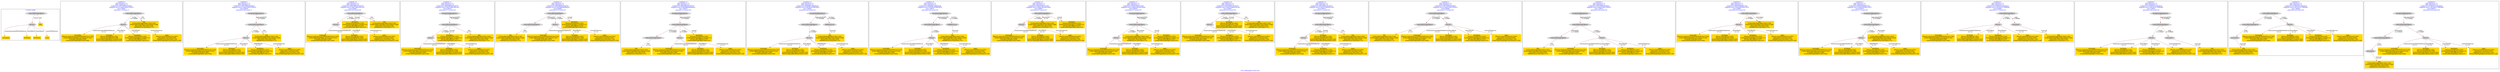 digraph n0 {
fontcolor="blue"
remincross="true"
label="s18-s-indianapolis-artists.xml"
subgraph cluster_0 {
label="1-correct model"
n2[style="filled",color="white",fillcolor="lightgray",label="CulturalHeritageObject1"];
n3[style="filled",color="white",fillcolor="lightgray",label="Person1"];
n4[shape="plaintext",style="filled",fillcolor="gold",label="title"];
n5[shape="plaintext",style="filled",fillcolor="gold",label="nationality"];
n6[shape="plaintext",style="filled",fillcolor="gold",label="birthDate"];
n7[shape="plaintext",style="filled",fillcolor="gold",label="deathDate"];
n8[shape="plaintext",style="filled",fillcolor="gold",label="name"];
}
subgraph cluster_1 {
label="candidate 0\nlink coherence:1.0\nnode coherence:1.0\nconfidence:0.4977555655348921\nmapping score:0.5992518551782974\ncost:5.99987\n-precision:1.0-recall:1.0"
n10[style="filled",color="white",fillcolor="lightgray",label="CulturalHeritageObject1"];
n11[style="filled",color="white",fillcolor="lightgray",label="Person1"];
n12[shape="plaintext",style="filled",fillcolor="gold",label="title\n[CulturalHeritageObject,title,0.342]\n[CulturalHeritageObject,description,0.268]\n[Document,classLink,0.218]\n[WebResource,classLink,0.171]"];
n13[shape="plaintext",style="filled",fillcolor="gold",label="nationality\n[Person,countryAssociatedWithThePerson,0.742]\n[CulturalHeritageObject,provenance,0.102]\n[Concept,prefLabel,0.094]\n[CulturalHeritageObject,title,0.062]"];
n14[shape="plaintext",style="filled",fillcolor="gold",label="birthDate\n[Person,dateOfBirth,0.461]\n[Person,dateOfDeath,0.256]\n[CulturalHeritageObject,created,0.243]\n[Person,biographicalInformation,0.041]"];
n15[shape="plaintext",style="filled",fillcolor="gold",label="deathDate\n[Person,dateOfDeath,0.453]\n[CulturalHeritageObject,created,0.31]\n[Person,dateOfBirth,0.167]\n[CulturalHeritageObject,title,0.07]"];
n16[shape="plaintext",style="filled",fillcolor="gold",label="name\n[Person,nameOfThePerson,0.491]\n[Document,classLink,0.255]\n[WebResource,classLink,0.128]\n[CulturalHeritageObject,provenance,0.126]"];
}
subgraph cluster_2 {
label="candidate 1\nlink coherence:1.0\nnode coherence:1.0\nconfidence:0.4977555655348921\nmapping score:0.5992518551782974\ncost:6.99976\n-precision:0.86-recall:1.0"
n18[style="filled",color="white",fillcolor="lightgray",label="CulturalHeritageObject1"];
n19[style="filled",color="white",fillcolor="lightgray",label="Person1"];
n20[style="filled",color="white",fillcolor="lightgray",label="EuropeanaAggregation1"];
n21[shape="plaintext",style="filled",fillcolor="gold",label="title\n[CulturalHeritageObject,title,0.342]\n[CulturalHeritageObject,description,0.268]\n[Document,classLink,0.218]\n[WebResource,classLink,0.171]"];
n22[shape="plaintext",style="filled",fillcolor="gold",label="nationality\n[Person,countryAssociatedWithThePerson,0.742]\n[CulturalHeritageObject,provenance,0.102]\n[Concept,prefLabel,0.094]\n[CulturalHeritageObject,title,0.062]"];
n23[shape="plaintext",style="filled",fillcolor="gold",label="birthDate\n[Person,dateOfBirth,0.461]\n[Person,dateOfDeath,0.256]\n[CulturalHeritageObject,created,0.243]\n[Person,biographicalInformation,0.041]"];
n24[shape="plaintext",style="filled",fillcolor="gold",label="deathDate\n[Person,dateOfDeath,0.453]\n[CulturalHeritageObject,created,0.31]\n[Person,dateOfBirth,0.167]\n[CulturalHeritageObject,title,0.07]"];
n25[shape="plaintext",style="filled",fillcolor="gold",label="name\n[Person,nameOfThePerson,0.491]\n[Document,classLink,0.255]\n[WebResource,classLink,0.128]\n[CulturalHeritageObject,provenance,0.126]"];
}
subgraph cluster_3 {
label="candidate 10\nlink coherence:1.0\nnode coherence:1.0\nconfidence:0.46915982597648787\nmapping score:0.5897199419921627\ncost:5.99987\n-precision:0.83-recall:0.83"
n27[style="filled",color="white",fillcolor="lightgray",label="CulturalHeritageObject1"];
n28[style="filled",color="white",fillcolor="lightgray",label="Person1"];
n29[shape="plaintext",style="filled",fillcolor="gold",label="deathDate\n[Person,dateOfDeath,0.453]\n[CulturalHeritageObject,created,0.31]\n[Person,dateOfBirth,0.167]\n[CulturalHeritageObject,title,0.07]"];
n30[shape="plaintext",style="filled",fillcolor="gold",label="title\n[CulturalHeritageObject,title,0.342]\n[CulturalHeritageObject,description,0.268]\n[Document,classLink,0.218]\n[WebResource,classLink,0.171]"];
n31[shape="plaintext",style="filled",fillcolor="gold",label="nationality\n[Person,countryAssociatedWithThePerson,0.742]\n[CulturalHeritageObject,provenance,0.102]\n[Concept,prefLabel,0.094]\n[CulturalHeritageObject,title,0.062]"];
n32[shape="plaintext",style="filled",fillcolor="gold",label="birthDate\n[Person,dateOfBirth,0.461]\n[Person,dateOfDeath,0.256]\n[CulturalHeritageObject,created,0.243]\n[Person,biographicalInformation,0.041]"];
n33[shape="plaintext",style="filled",fillcolor="gold",label="name\n[Person,nameOfThePerson,0.491]\n[Document,classLink,0.255]\n[WebResource,classLink,0.128]\n[CulturalHeritageObject,provenance,0.126]"];
}
subgraph cluster_4 {
label="candidate 11\nlink coherence:1.0\nnode coherence:1.0\nconfidence:0.46915982597648787\nmapping score:0.5897199419921627\ncost:6.99976\n-precision:0.71-recall:0.83"
n35[style="filled",color="white",fillcolor="lightgray",label="CulturalHeritageObject1"];
n36[style="filled",color="white",fillcolor="lightgray",label="Person1"];
n37[style="filled",color="white",fillcolor="lightgray",label="EuropeanaAggregation1"];
n38[shape="plaintext",style="filled",fillcolor="gold",label="deathDate\n[Person,dateOfDeath,0.453]\n[CulturalHeritageObject,created,0.31]\n[Person,dateOfBirth,0.167]\n[CulturalHeritageObject,title,0.07]"];
n39[shape="plaintext",style="filled",fillcolor="gold",label="title\n[CulturalHeritageObject,title,0.342]\n[CulturalHeritageObject,description,0.268]\n[Document,classLink,0.218]\n[WebResource,classLink,0.171]"];
n40[shape="plaintext",style="filled",fillcolor="gold",label="nationality\n[Person,countryAssociatedWithThePerson,0.742]\n[CulturalHeritageObject,provenance,0.102]\n[Concept,prefLabel,0.094]\n[CulturalHeritageObject,title,0.062]"];
n41[shape="plaintext",style="filled",fillcolor="gold",label="birthDate\n[Person,dateOfBirth,0.461]\n[Person,dateOfDeath,0.256]\n[CulturalHeritageObject,created,0.243]\n[Person,biographicalInformation,0.041]"];
n42[shape="plaintext",style="filled",fillcolor="gold",label="name\n[Person,nameOfThePerson,0.491]\n[Document,classLink,0.255]\n[WebResource,classLink,0.128]\n[CulturalHeritageObject,provenance,0.126]"];
}
subgraph cluster_5 {
label="candidate 12\nlink coherence:1.0\nnode coherence:1.0\nconfidence:0.46915982597648787\nmapping score:0.5563866086588293\ncost:6.99986\n-precision:0.57-recall:0.67"
n44[style="filled",color="white",fillcolor="lightgray",label="CulturalHeritageObject1"];
n45[style="filled",color="white",fillcolor="lightgray",label="CulturalHeritageObject2"];
n46[style="filled",color="white",fillcolor="lightgray",label="Person1"];
n47[shape="plaintext",style="filled",fillcolor="gold",label="deathDate\n[Person,dateOfDeath,0.453]\n[CulturalHeritageObject,created,0.31]\n[Person,dateOfBirth,0.167]\n[CulturalHeritageObject,title,0.07]"];
n48[shape="plaintext",style="filled",fillcolor="gold",label="title\n[CulturalHeritageObject,title,0.342]\n[CulturalHeritageObject,description,0.268]\n[Document,classLink,0.218]\n[WebResource,classLink,0.171]"];
n49[shape="plaintext",style="filled",fillcolor="gold",label="nationality\n[Person,countryAssociatedWithThePerson,0.742]\n[CulturalHeritageObject,provenance,0.102]\n[Concept,prefLabel,0.094]\n[CulturalHeritageObject,title,0.062]"];
n50[shape="plaintext",style="filled",fillcolor="gold",label="birthDate\n[Person,dateOfBirth,0.461]\n[Person,dateOfDeath,0.256]\n[CulturalHeritageObject,created,0.243]\n[Person,biographicalInformation,0.041]"];
n51[shape="plaintext",style="filled",fillcolor="gold",label="name\n[Person,nameOfThePerson,0.491]\n[Document,classLink,0.255]\n[WebResource,classLink,0.128]\n[CulturalHeritageObject,provenance,0.126]"];
}
subgraph cluster_6 {
label="candidate 13\nlink coherence:1.0\nnode coherence:1.0\nconfidence:0.46915982597648787\nmapping score:0.5563866086588293\ncost:7.99975\n-precision:0.5-recall:0.67"
n53[style="filled",color="white",fillcolor="lightgray",label="CulturalHeritageObject1"];
n54[style="filled",color="white",fillcolor="lightgray",label="CulturalHeritageObject2"];
n55[style="filled",color="white",fillcolor="lightgray",label="Person1"];
n56[style="filled",color="white",fillcolor="lightgray",label="EuropeanaAggregation1"];
n57[shape="plaintext",style="filled",fillcolor="gold",label="deathDate\n[Person,dateOfDeath,0.453]\n[CulturalHeritageObject,created,0.31]\n[Person,dateOfBirth,0.167]\n[CulturalHeritageObject,title,0.07]"];
n58[shape="plaintext",style="filled",fillcolor="gold",label="title\n[CulturalHeritageObject,title,0.342]\n[CulturalHeritageObject,description,0.268]\n[Document,classLink,0.218]\n[WebResource,classLink,0.171]"];
n59[shape="plaintext",style="filled",fillcolor="gold",label="nationality\n[Person,countryAssociatedWithThePerson,0.742]\n[CulturalHeritageObject,provenance,0.102]\n[Concept,prefLabel,0.094]\n[CulturalHeritageObject,title,0.062]"];
n60[shape="plaintext",style="filled",fillcolor="gold",label="birthDate\n[Person,dateOfBirth,0.461]\n[Person,dateOfDeath,0.256]\n[CulturalHeritageObject,created,0.243]\n[Person,biographicalInformation,0.041]"];
n61[shape="plaintext",style="filled",fillcolor="gold",label="name\n[Person,nameOfThePerson,0.491]\n[Document,classLink,0.255]\n[WebResource,classLink,0.128]\n[CulturalHeritageObject,provenance,0.126]"];
}
subgraph cluster_7 {
label="candidate 14\nlink coherence:1.0\nnode coherence:1.0\nconfidence:0.46358561180896246\nmapping score:0.5878618706029876\ncost:7.99965\n-precision:0.62-recall:0.83"
n63[style="filled",color="white",fillcolor="lightgray",label="CulturalHeritageObject1"];
n64[style="filled",color="white",fillcolor="lightgray",label="Person1"];
n65[style="filled",color="white",fillcolor="lightgray",label="EuropeanaAggregation1"];
n66[style="filled",color="white",fillcolor="lightgray",label="WebResource1"];
n67[shape="plaintext",style="filled",fillcolor="gold",label="title\n[CulturalHeritageObject,title,0.342]\n[CulturalHeritageObject,description,0.268]\n[Document,classLink,0.218]\n[WebResource,classLink,0.171]"];
n68[shape="plaintext",style="filled",fillcolor="gold",label="nationality\n[Person,countryAssociatedWithThePerson,0.742]\n[CulturalHeritageObject,provenance,0.102]\n[Concept,prefLabel,0.094]\n[CulturalHeritageObject,title,0.062]"];
n69[shape="plaintext",style="filled",fillcolor="gold",label="birthDate\n[Person,dateOfBirth,0.461]\n[Person,dateOfDeath,0.256]\n[CulturalHeritageObject,created,0.243]\n[Person,biographicalInformation,0.041]"];
n70[shape="plaintext",style="filled",fillcolor="gold",label="deathDate\n[Person,dateOfDeath,0.453]\n[CulturalHeritageObject,created,0.31]\n[Person,dateOfBirth,0.167]\n[CulturalHeritageObject,title,0.07]"];
n71[shape="plaintext",style="filled",fillcolor="gold",label="name\n[Person,nameOfThePerson,0.491]\n[Document,classLink,0.255]\n[WebResource,classLink,0.128]\n[CulturalHeritageObject,provenance,0.126]"];
}
subgraph cluster_8 {
label="candidate 15\nlink coherence:1.0\nnode coherence:1.0\nconfidence:0.46358561180896246\nmapping score:0.5878618706029876\ncost:7.99975\n-precision:0.62-recall:0.83"
n73[style="filled",color="white",fillcolor="lightgray",label="CulturalHeritageObject1"];
n74[style="filled",color="white",fillcolor="lightgray",label="Person1"];
n75[style="filled",color="white",fillcolor="lightgray",label="EuropeanaAggregation1"];
n76[style="filled",color="white",fillcolor="lightgray",label="WebResource2"];
n77[shape="plaintext",style="filled",fillcolor="gold",label="nationality\n[Person,countryAssociatedWithThePerson,0.742]\n[CulturalHeritageObject,provenance,0.102]\n[Concept,prefLabel,0.094]\n[CulturalHeritageObject,title,0.062]"];
n78[shape="plaintext",style="filled",fillcolor="gold",label="title\n[CulturalHeritageObject,title,0.342]\n[CulturalHeritageObject,description,0.268]\n[Document,classLink,0.218]\n[WebResource,classLink,0.171]"];
n79[shape="plaintext",style="filled",fillcolor="gold",label="birthDate\n[Person,dateOfBirth,0.461]\n[Person,dateOfDeath,0.256]\n[CulturalHeritageObject,created,0.243]\n[Person,biographicalInformation,0.041]"];
n80[shape="plaintext",style="filled",fillcolor="gold",label="deathDate\n[Person,dateOfDeath,0.453]\n[CulturalHeritageObject,created,0.31]\n[Person,dateOfBirth,0.167]\n[CulturalHeritageObject,title,0.07]"];
n81[shape="plaintext",style="filled",fillcolor="gold",label="name\n[Person,nameOfThePerson,0.491]\n[Document,classLink,0.255]\n[WebResource,classLink,0.128]\n[CulturalHeritageObject,provenance,0.126]"];
}
subgraph cluster_9 {
label="candidate 16\nlink coherence:1.0\nnode coherence:1.0\nconfidence:0.454437869124388\nmapping score:0.5848126230414626\ncost:5.99987\n-precision:0.67-recall:0.67"
n83[style="filled",color="white",fillcolor="lightgray",label="CulturalHeritageObject1"];
n84[style="filled",color="white",fillcolor="lightgray",label="Person1"];
n85[shape="plaintext",style="filled",fillcolor="gold",label="title\n[CulturalHeritageObject,title,0.342]\n[CulturalHeritageObject,description,0.268]\n[Document,classLink,0.218]\n[WebResource,classLink,0.171]"];
n86[shape="plaintext",style="filled",fillcolor="gold",label="deathDate\n[Person,dateOfDeath,0.453]\n[CulturalHeritageObject,created,0.31]\n[Person,dateOfBirth,0.167]\n[CulturalHeritageObject,title,0.07]"];
n87[shape="plaintext",style="filled",fillcolor="gold",label="nationality\n[Person,countryAssociatedWithThePerson,0.742]\n[CulturalHeritageObject,provenance,0.102]\n[Concept,prefLabel,0.094]\n[CulturalHeritageObject,title,0.062]"];
n88[shape="plaintext",style="filled",fillcolor="gold",label="birthDate\n[Person,dateOfBirth,0.461]\n[Person,dateOfDeath,0.256]\n[CulturalHeritageObject,created,0.243]\n[Person,biographicalInformation,0.041]"];
n89[shape="plaintext",style="filled",fillcolor="gold",label="name\n[Person,nameOfThePerson,0.491]\n[Document,classLink,0.255]\n[WebResource,classLink,0.128]\n[CulturalHeritageObject,provenance,0.126]"];
}
subgraph cluster_10 {
label="candidate 17\nlink coherence:1.0\nnode coherence:1.0\nconfidence:0.454437869124388\nmapping score:0.5848126230414626\ncost:6.99976\n-precision:0.57-recall:0.67"
n91[style="filled",color="white",fillcolor="lightgray",label="CulturalHeritageObject1"];
n92[style="filled",color="white",fillcolor="lightgray",label="Person1"];
n93[style="filled",color="white",fillcolor="lightgray",label="EuropeanaAggregation1"];
n94[shape="plaintext",style="filled",fillcolor="gold",label="title\n[CulturalHeritageObject,title,0.342]\n[CulturalHeritageObject,description,0.268]\n[Document,classLink,0.218]\n[WebResource,classLink,0.171]"];
n95[shape="plaintext",style="filled",fillcolor="gold",label="deathDate\n[Person,dateOfDeath,0.453]\n[CulturalHeritageObject,created,0.31]\n[Person,dateOfBirth,0.167]\n[CulturalHeritageObject,title,0.07]"];
n96[shape="plaintext",style="filled",fillcolor="gold",label="nationality\n[Person,countryAssociatedWithThePerson,0.742]\n[CulturalHeritageObject,provenance,0.102]\n[Concept,prefLabel,0.094]\n[CulturalHeritageObject,title,0.062]"];
n97[shape="plaintext",style="filled",fillcolor="gold",label="birthDate\n[Person,dateOfBirth,0.461]\n[Person,dateOfDeath,0.256]\n[CulturalHeritageObject,created,0.243]\n[Person,biographicalInformation,0.041]"];
n98[shape="plaintext",style="filled",fillcolor="gold",label="name\n[Person,nameOfThePerson,0.491]\n[Document,classLink,0.255]\n[WebResource,classLink,0.128]\n[CulturalHeritageObject,provenance,0.126]"];
}
subgraph cluster_11 {
label="candidate 18\nlink coherence:1.0\nnode coherence:1.0\nconfidence:0.45410558136025037\nmapping score:0.5847018604534168\ncost:5.99987\n-precision:0.83-recall:0.83"
n100[style="filled",color="white",fillcolor="lightgray",label="CulturalHeritageObject1"];
n101[style="filled",color="white",fillcolor="lightgray",label="Person1"];
n102[shape="plaintext",style="filled",fillcolor="gold",label="birthDate\n[Person,dateOfBirth,0.461]\n[Person,dateOfDeath,0.256]\n[CulturalHeritageObject,created,0.243]\n[Person,biographicalInformation,0.041]"];
n103[shape="plaintext",style="filled",fillcolor="gold",label="title\n[CulturalHeritageObject,title,0.342]\n[CulturalHeritageObject,description,0.268]\n[Document,classLink,0.218]\n[WebResource,classLink,0.171]"];
n104[shape="plaintext",style="filled",fillcolor="gold",label="nationality\n[Person,countryAssociatedWithThePerson,0.742]\n[CulturalHeritageObject,provenance,0.102]\n[Concept,prefLabel,0.094]\n[CulturalHeritageObject,title,0.062]"];
n105[shape="plaintext",style="filled",fillcolor="gold",label="deathDate\n[Person,dateOfDeath,0.453]\n[CulturalHeritageObject,created,0.31]\n[Person,dateOfBirth,0.167]\n[CulturalHeritageObject,title,0.07]"];
n106[shape="plaintext",style="filled",fillcolor="gold",label="name\n[Person,nameOfThePerson,0.491]\n[Document,classLink,0.255]\n[WebResource,classLink,0.128]\n[CulturalHeritageObject,provenance,0.126]"];
}
subgraph cluster_12 {
label="candidate 19\nlink coherence:1.0\nnode coherence:1.0\nconfidence:0.45410558136025037\nmapping score:0.5847018604534168\ncost:6.99976\n-precision:0.71-recall:0.83"
n108[style="filled",color="white",fillcolor="lightgray",label="CulturalHeritageObject1"];
n109[style="filled",color="white",fillcolor="lightgray",label="Person1"];
n110[style="filled",color="white",fillcolor="lightgray",label="EuropeanaAggregation1"];
n111[shape="plaintext",style="filled",fillcolor="gold",label="birthDate\n[Person,dateOfBirth,0.461]\n[Person,dateOfDeath,0.256]\n[CulturalHeritageObject,created,0.243]\n[Person,biographicalInformation,0.041]"];
n112[shape="plaintext",style="filled",fillcolor="gold",label="title\n[CulturalHeritageObject,title,0.342]\n[CulturalHeritageObject,description,0.268]\n[Document,classLink,0.218]\n[WebResource,classLink,0.171]"];
n113[shape="plaintext",style="filled",fillcolor="gold",label="nationality\n[Person,countryAssociatedWithThePerson,0.742]\n[CulturalHeritageObject,provenance,0.102]\n[Concept,prefLabel,0.094]\n[CulturalHeritageObject,title,0.062]"];
n114[shape="plaintext",style="filled",fillcolor="gold",label="deathDate\n[Person,dateOfDeath,0.453]\n[CulturalHeritageObject,created,0.31]\n[Person,dateOfBirth,0.167]\n[CulturalHeritageObject,title,0.07]"];
n115[shape="plaintext",style="filled",fillcolor="gold",label="name\n[Person,nameOfThePerson,0.491]\n[Document,classLink,0.255]\n[WebResource,classLink,0.128]\n[CulturalHeritageObject,provenance,0.126]"];
}
subgraph cluster_13 {
label="candidate 2\nlink coherence:1.0\nnode coherence:1.0\nconfidence:0.4977555655348921\nmapping score:0.5992518551782974\ncost:6.99986\n-precision:0.71-recall:0.83"
n117[style="filled",color="white",fillcolor="lightgray",label="CulturalHeritageObject1"];
n118[style="filled",color="white",fillcolor="lightgray",label="CulturalHeritageObject2"];
n119[style="filled",color="white",fillcolor="lightgray",label="Person1"];
n120[shape="plaintext",style="filled",fillcolor="gold",label="title\n[CulturalHeritageObject,title,0.342]\n[CulturalHeritageObject,description,0.268]\n[Document,classLink,0.218]\n[WebResource,classLink,0.171]"];
n121[shape="plaintext",style="filled",fillcolor="gold",label="nationality\n[Person,countryAssociatedWithThePerson,0.742]\n[CulturalHeritageObject,provenance,0.102]\n[Concept,prefLabel,0.094]\n[CulturalHeritageObject,title,0.062]"];
n122[shape="plaintext",style="filled",fillcolor="gold",label="birthDate\n[Person,dateOfBirth,0.461]\n[Person,dateOfDeath,0.256]\n[CulturalHeritageObject,created,0.243]\n[Person,biographicalInformation,0.041]"];
n123[shape="plaintext",style="filled",fillcolor="gold",label="deathDate\n[Person,dateOfDeath,0.453]\n[CulturalHeritageObject,created,0.31]\n[Person,dateOfBirth,0.167]\n[CulturalHeritageObject,title,0.07]"];
n124[shape="plaintext",style="filled",fillcolor="gold",label="name\n[Person,nameOfThePerson,0.491]\n[Document,classLink,0.255]\n[WebResource,classLink,0.128]\n[CulturalHeritageObject,provenance,0.126]"];
}
subgraph cluster_14 {
label="candidate 3\nlink coherence:1.0\nnode coherence:1.0\nconfidence:0.4977555655348921\nmapping score:0.5992518551782974\ncost:7.99975\n-precision:0.62-recall:0.83"
n126[style="filled",color="white",fillcolor="lightgray",label="CulturalHeritageObject1"];
n127[style="filled",color="white",fillcolor="lightgray",label="CulturalHeritageObject2"];
n128[style="filled",color="white",fillcolor="lightgray",label="Person1"];
n129[style="filled",color="white",fillcolor="lightgray",label="EuropeanaAggregation1"];
n130[shape="plaintext",style="filled",fillcolor="gold",label="title\n[CulturalHeritageObject,title,0.342]\n[CulturalHeritageObject,description,0.268]\n[Document,classLink,0.218]\n[WebResource,classLink,0.171]"];
n131[shape="plaintext",style="filled",fillcolor="gold",label="nationality\n[Person,countryAssociatedWithThePerson,0.742]\n[CulturalHeritageObject,provenance,0.102]\n[Concept,prefLabel,0.094]\n[CulturalHeritageObject,title,0.062]"];
n132[shape="plaintext",style="filled",fillcolor="gold",label="birthDate\n[Person,dateOfBirth,0.461]\n[Person,dateOfDeath,0.256]\n[CulturalHeritageObject,created,0.243]\n[Person,biographicalInformation,0.041]"];
n133[shape="plaintext",style="filled",fillcolor="gold",label="deathDate\n[Person,dateOfDeath,0.453]\n[CulturalHeritageObject,created,0.31]\n[Person,dateOfBirth,0.167]\n[CulturalHeritageObject,title,0.07]"];
n134[shape="plaintext",style="filled",fillcolor="gold",label="name\n[Person,nameOfThePerson,0.491]\n[Document,classLink,0.255]\n[WebResource,classLink,0.128]\n[CulturalHeritageObject,provenance,0.126]"];
}
subgraph cluster_15 {
label="candidate 4\nlink coherence:1.0\nnode coherence:1.0\nconfidence:0.4830336086827921\nmapping score:0.5943445362275973\ncost:5.99987\n-precision:0.83-recall:0.83"
n136[style="filled",color="white",fillcolor="lightgray",label="CulturalHeritageObject1"];
n137[style="filled",color="white",fillcolor="lightgray",label="Person1"];
n138[shape="plaintext",style="filled",fillcolor="gold",label="title\n[CulturalHeritageObject,title,0.342]\n[CulturalHeritageObject,description,0.268]\n[Document,classLink,0.218]\n[WebResource,classLink,0.171]"];
n139[shape="plaintext",style="filled",fillcolor="gold",label="nationality\n[Person,countryAssociatedWithThePerson,0.742]\n[CulturalHeritageObject,provenance,0.102]\n[Concept,prefLabel,0.094]\n[CulturalHeritageObject,title,0.062]"];
n140[shape="plaintext",style="filled",fillcolor="gold",label="birthDate\n[Person,dateOfBirth,0.461]\n[Person,dateOfDeath,0.256]\n[CulturalHeritageObject,created,0.243]\n[Person,biographicalInformation,0.041]"];
n141[shape="plaintext",style="filled",fillcolor="gold",label="deathDate\n[Person,dateOfDeath,0.453]\n[CulturalHeritageObject,created,0.31]\n[Person,dateOfBirth,0.167]\n[CulturalHeritageObject,title,0.07]"];
n142[shape="plaintext",style="filled",fillcolor="gold",label="name\n[Person,nameOfThePerson,0.491]\n[Document,classLink,0.255]\n[WebResource,classLink,0.128]\n[CulturalHeritageObject,provenance,0.126]"];
}
subgraph cluster_16 {
label="candidate 5\nlink coherence:1.0\nnode coherence:1.0\nconfidence:0.4830336086827921\nmapping score:0.5943445362275973\ncost:6.99976\n-precision:0.71-recall:0.83"
n144[style="filled",color="white",fillcolor="lightgray",label="CulturalHeritageObject1"];
n145[style="filled",color="white",fillcolor="lightgray",label="Person1"];
n146[style="filled",color="white",fillcolor="lightgray",label="EuropeanaAggregation1"];
n147[shape="plaintext",style="filled",fillcolor="gold",label="title\n[CulturalHeritageObject,title,0.342]\n[CulturalHeritageObject,description,0.268]\n[Document,classLink,0.218]\n[WebResource,classLink,0.171]"];
n148[shape="plaintext",style="filled",fillcolor="gold",label="nationality\n[Person,countryAssociatedWithThePerson,0.742]\n[CulturalHeritageObject,provenance,0.102]\n[Concept,prefLabel,0.094]\n[CulturalHeritageObject,title,0.062]"];
n149[shape="plaintext",style="filled",fillcolor="gold",label="birthDate\n[Person,dateOfBirth,0.461]\n[Person,dateOfDeath,0.256]\n[CulturalHeritageObject,created,0.243]\n[Person,biographicalInformation,0.041]"];
n150[shape="plaintext",style="filled",fillcolor="gold",label="deathDate\n[Person,dateOfDeath,0.453]\n[CulturalHeritageObject,created,0.31]\n[Person,dateOfBirth,0.167]\n[CulturalHeritageObject,title,0.07]"];
n151[shape="plaintext",style="filled",fillcolor="gold",label="name\n[Person,nameOfThePerson,0.491]\n[Document,classLink,0.255]\n[WebResource,classLink,0.128]\n[CulturalHeritageObject,provenance,0.126]"];
}
subgraph cluster_17 {
label="candidate 6\nlink coherence:1.0\nnode coherence:1.0\nconfidence:0.47300323215828916\nmapping score:0.5910010773860964\ncost:6.99985\n-precision:0.71-recall:0.83"
n153[style="filled",color="white",fillcolor="lightgray",label="CulturalHeritageObject1"];
n154[style="filled",color="white",fillcolor="lightgray",label="Person1"];
n155[style="filled",color="white",fillcolor="lightgray",label="Document1"];
n156[shape="plaintext",style="filled",fillcolor="gold",label="title\n[CulturalHeritageObject,title,0.342]\n[CulturalHeritageObject,description,0.268]\n[Document,classLink,0.218]\n[WebResource,classLink,0.171]"];
n157[shape="plaintext",style="filled",fillcolor="gold",label="nationality\n[Person,countryAssociatedWithThePerson,0.742]\n[CulturalHeritageObject,provenance,0.102]\n[Concept,prefLabel,0.094]\n[CulturalHeritageObject,title,0.062]"];
n158[shape="plaintext",style="filled",fillcolor="gold",label="birthDate\n[Person,dateOfBirth,0.461]\n[Person,dateOfDeath,0.256]\n[CulturalHeritageObject,created,0.243]\n[Person,biographicalInformation,0.041]"];
n159[shape="plaintext",style="filled",fillcolor="gold",label="deathDate\n[Person,dateOfDeath,0.453]\n[CulturalHeritageObject,created,0.31]\n[Person,dateOfBirth,0.167]\n[CulturalHeritageObject,title,0.07]"];
n160[shape="plaintext",style="filled",fillcolor="gold",label="name\n[Person,nameOfThePerson,0.491]\n[Document,classLink,0.255]\n[WebResource,classLink,0.128]\n[CulturalHeritageObject,provenance,0.126]"];
}
subgraph cluster_18 {
label="candidate 7\nlink coherence:1.0\nnode coherence:1.0\nconfidence:0.47300323215828916\nmapping score:0.5910010773860964\ncost:7.99974\n-precision:0.62-recall:0.83"
n162[style="filled",color="white",fillcolor="lightgray",label="CulturalHeritageObject1"];
n163[style="filled",color="white",fillcolor="lightgray",label="Person1"];
n164[style="filled",color="white",fillcolor="lightgray",label="Document1"];
n165[style="filled",color="white",fillcolor="lightgray",label="EuropeanaAggregation1"];
n166[shape="plaintext",style="filled",fillcolor="gold",label="title\n[CulturalHeritageObject,title,0.342]\n[CulturalHeritageObject,description,0.268]\n[Document,classLink,0.218]\n[WebResource,classLink,0.171]"];
n167[shape="plaintext",style="filled",fillcolor="gold",label="nationality\n[Person,countryAssociatedWithThePerson,0.742]\n[CulturalHeritageObject,provenance,0.102]\n[Concept,prefLabel,0.094]\n[CulturalHeritageObject,title,0.062]"];
n168[shape="plaintext",style="filled",fillcolor="gold",label="birthDate\n[Person,dateOfBirth,0.461]\n[Person,dateOfDeath,0.256]\n[CulturalHeritageObject,created,0.243]\n[Person,biographicalInformation,0.041]"];
n169[shape="plaintext",style="filled",fillcolor="gold",label="deathDate\n[Person,dateOfDeath,0.453]\n[CulturalHeritageObject,created,0.31]\n[Person,dateOfBirth,0.167]\n[CulturalHeritageObject,title,0.07]"];
n170[shape="plaintext",style="filled",fillcolor="gold",label="name\n[Person,nameOfThePerson,0.491]\n[Document,classLink,0.255]\n[WebResource,classLink,0.128]\n[CulturalHeritageObject,provenance,0.126]"];
}
subgraph cluster_19 {
label="candidate 8\nlink coherence:1.0\nnode coherence:1.0\nconfidence:0.47300323215828916\nmapping score:0.5910010773860964\ncost:7.99986\n-precision:0.62-recall:0.83"
n172[style="filled",color="white",fillcolor="lightgray",label="CulturalHeritageObject1"];
n173[style="filled",color="white",fillcolor="lightgray",label="CulturalHeritageObject2"];
n174[style="filled",color="white",fillcolor="lightgray",label="Person1"];
n175[style="filled",color="white",fillcolor="lightgray",label="Document2"];
n176[shape="plaintext",style="filled",fillcolor="gold",label="nationality\n[Person,countryAssociatedWithThePerson,0.742]\n[CulturalHeritageObject,provenance,0.102]\n[Concept,prefLabel,0.094]\n[CulturalHeritageObject,title,0.062]"];
n177[shape="plaintext",style="filled",fillcolor="gold",label="birthDate\n[Person,dateOfBirth,0.461]\n[Person,dateOfDeath,0.256]\n[CulturalHeritageObject,created,0.243]\n[Person,biographicalInformation,0.041]"];
n178[shape="plaintext",style="filled",fillcolor="gold",label="deathDate\n[Person,dateOfDeath,0.453]\n[CulturalHeritageObject,created,0.31]\n[Person,dateOfBirth,0.167]\n[CulturalHeritageObject,title,0.07]"];
n179[shape="plaintext",style="filled",fillcolor="gold",label="name\n[Person,nameOfThePerson,0.491]\n[Document,classLink,0.255]\n[WebResource,classLink,0.128]\n[CulturalHeritageObject,provenance,0.126]"];
n180[shape="plaintext",style="filled",fillcolor="gold",label="title\n[CulturalHeritageObject,title,0.342]\n[CulturalHeritageObject,description,0.268]\n[Document,classLink,0.218]\n[WebResource,classLink,0.171]"];
}
subgraph cluster_20 {
label="candidate 9\nlink coherence:1.0\nnode coherence:1.0\nconfidence:0.47300323215828916\nmapping score:0.5910010773860964\ncost:8.99975\n-precision:0.56-recall:0.83"
n182[style="filled",color="white",fillcolor="lightgray",label="CulturalHeritageObject1"];
n183[style="filled",color="white",fillcolor="lightgray",label="CulturalHeritageObject2"];
n184[style="filled",color="white",fillcolor="lightgray",label="Person1"];
n185[style="filled",color="white",fillcolor="lightgray",label="Document2"];
n186[style="filled",color="white",fillcolor="lightgray",label="EuropeanaAggregation1"];
n187[shape="plaintext",style="filled",fillcolor="gold",label="nationality\n[Person,countryAssociatedWithThePerson,0.742]\n[CulturalHeritageObject,provenance,0.102]\n[Concept,prefLabel,0.094]\n[CulturalHeritageObject,title,0.062]"];
n188[shape="plaintext",style="filled",fillcolor="gold",label="birthDate\n[Person,dateOfBirth,0.461]\n[Person,dateOfDeath,0.256]\n[CulturalHeritageObject,created,0.243]\n[Person,biographicalInformation,0.041]"];
n189[shape="plaintext",style="filled",fillcolor="gold",label="deathDate\n[Person,dateOfDeath,0.453]\n[CulturalHeritageObject,created,0.31]\n[Person,dateOfBirth,0.167]\n[CulturalHeritageObject,title,0.07]"];
n190[shape="plaintext",style="filled",fillcolor="gold",label="name\n[Person,nameOfThePerson,0.491]\n[Document,classLink,0.255]\n[WebResource,classLink,0.128]\n[CulturalHeritageObject,provenance,0.126]"];
n191[shape="plaintext",style="filled",fillcolor="gold",label="title\n[CulturalHeritageObject,title,0.342]\n[CulturalHeritageObject,description,0.268]\n[Document,classLink,0.218]\n[WebResource,classLink,0.171]"];
}
n2 -> n3[color="brown",fontcolor="black",label="creator"]
n2 -> n4[color="brown",fontcolor="black",label="title"]
n3 -> n5[color="brown",fontcolor="black",label="countryAssociatedWithThePerson"]
n3 -> n6[color="brown",fontcolor="black",label="dateOfBirth"]
n3 -> n7[color="brown",fontcolor="black",label="dateOfDeath"]
n3 -> n8[color="brown",fontcolor="black",label="nameOfThePerson"]
n10 -> n11[color="brown",fontcolor="black",label="creator\nw=0.99987"]
n10 -> n12[color="brown",fontcolor="black",label="title\nw=1.0"]
n11 -> n13[color="brown",fontcolor="black",label="countryAssociatedWithThePerson\nw=1.0"]
n11 -> n14[color="brown",fontcolor="black",label="dateOfBirth\nw=1.0"]
n11 -> n15[color="brown",fontcolor="black",label="dateOfDeath\nw=1.0"]
n11 -> n16[color="brown",fontcolor="black",label="nameOfThePerson\nw=1.0"]
n18 -> n19[color="brown",fontcolor="black",label="creator\nw=0.99987"]
n20 -> n18[color="brown",fontcolor="black",label="aggregatedCHO\nw=0.99989"]
n18 -> n21[color="brown",fontcolor="black",label="title\nw=1.0"]
n19 -> n22[color="brown",fontcolor="black",label="countryAssociatedWithThePerson\nw=1.0"]
n19 -> n23[color="brown",fontcolor="black",label="dateOfBirth\nw=1.0"]
n19 -> n24[color="brown",fontcolor="black",label="dateOfDeath\nw=1.0"]
n19 -> n25[color="brown",fontcolor="black",label="nameOfThePerson\nw=1.0"]
n27 -> n28[color="brown",fontcolor="black",label="creator\nw=0.99987"]
n27 -> n29[color="brown",fontcolor="black",label="created\nw=1.0"]
n27 -> n30[color="brown",fontcolor="black",label="title\nw=1.0"]
n28 -> n31[color="brown",fontcolor="black",label="countryAssociatedWithThePerson\nw=1.0"]
n28 -> n32[color="brown",fontcolor="black",label="dateOfBirth\nw=1.0"]
n28 -> n33[color="brown",fontcolor="black",label="nameOfThePerson\nw=1.0"]
n35 -> n36[color="brown",fontcolor="black",label="creator\nw=0.99987"]
n37 -> n35[color="brown",fontcolor="black",label="aggregatedCHO\nw=0.99989"]
n35 -> n38[color="brown",fontcolor="black",label="created\nw=1.0"]
n35 -> n39[color="brown",fontcolor="black",label="title\nw=1.0"]
n36 -> n40[color="brown",fontcolor="black",label="countryAssociatedWithThePerson\nw=1.0"]
n36 -> n41[color="brown",fontcolor="black",label="dateOfBirth\nw=1.0"]
n36 -> n42[color="brown",fontcolor="black",label="nameOfThePerson\nw=1.0"]
n44 -> n45[color="brown",fontcolor="black",label="isRelatedTo\nw=0.99999"]
n44 -> n46[color="brown",fontcolor="black",label="creator\nw=0.99987"]
n44 -> n47[color="brown",fontcolor="black",label="created\nw=1.0"]
n45 -> n48[color="brown",fontcolor="black",label="title\nw=1.0"]
n46 -> n49[color="brown",fontcolor="black",label="countryAssociatedWithThePerson\nw=1.0"]
n46 -> n50[color="brown",fontcolor="black",label="dateOfBirth\nw=1.0"]
n46 -> n51[color="brown",fontcolor="black",label="nameOfThePerson\nw=1.0"]
n53 -> n54[color="brown",fontcolor="black",label="isRelatedTo\nw=0.99999"]
n53 -> n55[color="brown",fontcolor="black",label="creator\nw=0.99987"]
n56 -> n53[color="brown",fontcolor="black",label="aggregatedCHO\nw=0.99989"]
n53 -> n57[color="brown",fontcolor="black",label="created\nw=1.0"]
n54 -> n58[color="brown",fontcolor="black",label="title\nw=1.0"]
n55 -> n59[color="brown",fontcolor="black",label="countryAssociatedWithThePerson\nw=1.0"]
n55 -> n60[color="brown",fontcolor="black",label="dateOfBirth\nw=1.0"]
n55 -> n61[color="brown",fontcolor="black",label="nameOfThePerson\nw=1.0"]
n63 -> n64[color="brown",fontcolor="black",label="creator\nw=0.99987"]
n65 -> n63[color="brown",fontcolor="black",label="aggregatedCHO\nw=0.99989"]
n65 -> n66[color="brown",fontcolor="black",label="hasView\nw=0.99989"]
n66 -> n67[color="brown",fontcolor="black",label="classLink\nw=1.0"]
n64 -> n68[color="brown",fontcolor="black",label="countryAssociatedWithThePerson\nw=1.0"]
n64 -> n69[color="brown",fontcolor="black",label="dateOfBirth\nw=1.0"]
n64 -> n70[color="brown",fontcolor="black",label="dateOfDeath\nw=1.0"]
n64 -> n71[color="brown",fontcolor="black",label="nameOfThePerson\nw=1.0"]
n73 -> n74[color="brown",fontcolor="black",label="creator\nw=0.99987"]
n75 -> n73[color="brown",fontcolor="black",label="aggregatedCHO\nw=0.99989"]
n75 -> n76[color="brown",fontcolor="black",label="hasView\nw=0.99999"]
n74 -> n77[color="brown",fontcolor="black",label="countryAssociatedWithThePerson\nw=1.0"]
n76 -> n78[color="brown",fontcolor="black",label="classLink\nw=1.0"]
n74 -> n79[color="brown",fontcolor="black",label="dateOfBirth\nw=1.0"]
n74 -> n80[color="brown",fontcolor="black",label="dateOfDeath\nw=1.0"]
n74 -> n81[color="brown",fontcolor="black",label="nameOfThePerson\nw=1.0"]
n83 -> n84[color="brown",fontcolor="black",label="creator\nw=0.99987"]
n83 -> n85[color="brown",fontcolor="black",label="description\nw=1.0"]
n83 -> n86[color="brown",fontcolor="black",label="created\nw=1.0"]
n84 -> n87[color="brown",fontcolor="black",label="countryAssociatedWithThePerson\nw=1.0"]
n84 -> n88[color="brown",fontcolor="black",label="dateOfBirth\nw=1.0"]
n84 -> n89[color="brown",fontcolor="black",label="nameOfThePerson\nw=1.0"]
n91 -> n92[color="brown",fontcolor="black",label="creator\nw=0.99987"]
n93 -> n91[color="brown",fontcolor="black",label="aggregatedCHO\nw=0.99989"]
n91 -> n94[color="brown",fontcolor="black",label="description\nw=1.0"]
n91 -> n95[color="brown",fontcolor="black",label="created\nw=1.0"]
n92 -> n96[color="brown",fontcolor="black",label="countryAssociatedWithThePerson\nw=1.0"]
n92 -> n97[color="brown",fontcolor="black",label="dateOfBirth\nw=1.0"]
n92 -> n98[color="brown",fontcolor="black",label="nameOfThePerson\nw=1.0"]
n100 -> n101[color="brown",fontcolor="black",label="creator\nw=0.99987"]
n100 -> n102[color="brown",fontcolor="black",label="created\nw=1.0"]
n100 -> n103[color="brown",fontcolor="black",label="title\nw=1.0"]
n101 -> n104[color="brown",fontcolor="black",label="countryAssociatedWithThePerson\nw=1.0"]
n101 -> n105[color="brown",fontcolor="black",label="dateOfDeath\nw=1.0"]
n101 -> n106[color="brown",fontcolor="black",label="nameOfThePerson\nw=1.0"]
n108 -> n109[color="brown",fontcolor="black",label="creator\nw=0.99987"]
n110 -> n108[color="brown",fontcolor="black",label="aggregatedCHO\nw=0.99989"]
n108 -> n111[color="brown",fontcolor="black",label="created\nw=1.0"]
n108 -> n112[color="brown",fontcolor="black",label="title\nw=1.0"]
n109 -> n113[color="brown",fontcolor="black",label="countryAssociatedWithThePerson\nw=1.0"]
n109 -> n114[color="brown",fontcolor="black",label="dateOfDeath\nw=1.0"]
n109 -> n115[color="brown",fontcolor="black",label="nameOfThePerson\nw=1.0"]
n117 -> n118[color="brown",fontcolor="black",label="isRelatedTo\nw=0.99999"]
n117 -> n119[color="brown",fontcolor="black",label="creator\nw=0.99987"]
n118 -> n120[color="brown",fontcolor="black",label="title\nw=1.0"]
n119 -> n121[color="brown",fontcolor="black",label="countryAssociatedWithThePerson\nw=1.0"]
n119 -> n122[color="brown",fontcolor="black",label="dateOfBirth\nw=1.0"]
n119 -> n123[color="brown",fontcolor="black",label="dateOfDeath\nw=1.0"]
n119 -> n124[color="brown",fontcolor="black",label="nameOfThePerson\nw=1.0"]
n126 -> n127[color="brown",fontcolor="black",label="isRelatedTo\nw=0.99999"]
n126 -> n128[color="brown",fontcolor="black",label="creator\nw=0.99987"]
n129 -> n126[color="brown",fontcolor="black",label="aggregatedCHO\nw=0.99989"]
n127 -> n130[color="brown",fontcolor="black",label="title\nw=1.0"]
n128 -> n131[color="brown",fontcolor="black",label="countryAssociatedWithThePerson\nw=1.0"]
n128 -> n132[color="brown",fontcolor="black",label="dateOfBirth\nw=1.0"]
n128 -> n133[color="brown",fontcolor="black",label="dateOfDeath\nw=1.0"]
n128 -> n134[color="brown",fontcolor="black",label="nameOfThePerson\nw=1.0"]
n136 -> n137[color="brown",fontcolor="black",label="creator\nw=0.99987"]
n136 -> n138[color="brown",fontcolor="black",label="description\nw=1.0"]
n137 -> n139[color="brown",fontcolor="black",label="countryAssociatedWithThePerson\nw=1.0"]
n137 -> n140[color="brown",fontcolor="black",label="dateOfBirth\nw=1.0"]
n137 -> n141[color="brown",fontcolor="black",label="dateOfDeath\nw=1.0"]
n137 -> n142[color="brown",fontcolor="black",label="nameOfThePerson\nw=1.0"]
n144 -> n145[color="brown",fontcolor="black",label="creator\nw=0.99987"]
n146 -> n144[color="brown",fontcolor="black",label="aggregatedCHO\nw=0.99989"]
n144 -> n147[color="brown",fontcolor="black",label="description\nw=1.0"]
n145 -> n148[color="brown",fontcolor="black",label="countryAssociatedWithThePerson\nw=1.0"]
n145 -> n149[color="brown",fontcolor="black",label="dateOfBirth\nw=1.0"]
n145 -> n150[color="brown",fontcolor="black",label="dateOfDeath\nw=1.0"]
n145 -> n151[color="brown",fontcolor="black",label="nameOfThePerson\nw=1.0"]
n153 -> n154[color="brown",fontcolor="black",label="creator\nw=0.99987"]
n153 -> n155[color="brown",fontcolor="black",label="page\nw=0.99998"]
n155 -> n156[color="brown",fontcolor="black",label="classLink\nw=1.0"]
n154 -> n157[color="brown",fontcolor="black",label="countryAssociatedWithThePerson\nw=1.0"]
n154 -> n158[color="brown",fontcolor="black",label="dateOfBirth\nw=1.0"]
n154 -> n159[color="brown",fontcolor="black",label="dateOfDeath\nw=1.0"]
n154 -> n160[color="brown",fontcolor="black",label="nameOfThePerson\nw=1.0"]
n162 -> n163[color="brown",fontcolor="black",label="creator\nw=0.99987"]
n162 -> n164[color="brown",fontcolor="black",label="page\nw=0.99998"]
n165 -> n162[color="brown",fontcolor="black",label="aggregatedCHO\nw=0.99989"]
n164 -> n166[color="brown",fontcolor="black",label="classLink\nw=1.0"]
n163 -> n167[color="brown",fontcolor="black",label="countryAssociatedWithThePerson\nw=1.0"]
n163 -> n168[color="brown",fontcolor="black",label="dateOfBirth\nw=1.0"]
n163 -> n169[color="brown",fontcolor="black",label="dateOfDeath\nw=1.0"]
n163 -> n170[color="brown",fontcolor="black",label="nameOfThePerson\nw=1.0"]
n172 -> n173[color="brown",fontcolor="black",label="isRelatedTo\nw=0.99999"]
n172 -> n174[color="brown",fontcolor="black",label="creator\nw=0.99987"]
n173 -> n175[color="brown",fontcolor="black",label="page\nw=1.0"]
n174 -> n176[color="brown",fontcolor="black",label="countryAssociatedWithThePerson\nw=1.0"]
n174 -> n177[color="brown",fontcolor="black",label="dateOfBirth\nw=1.0"]
n174 -> n178[color="brown",fontcolor="black",label="dateOfDeath\nw=1.0"]
n174 -> n179[color="brown",fontcolor="black",label="nameOfThePerson\nw=1.0"]
n175 -> n180[color="brown",fontcolor="black",label="classLink\nw=1.0"]
n182 -> n183[color="brown",fontcolor="black",label="isRelatedTo\nw=0.99999"]
n182 -> n184[color="brown",fontcolor="black",label="creator\nw=0.99987"]
n183 -> n185[color="brown",fontcolor="black",label="page\nw=1.0"]
n186 -> n182[color="brown",fontcolor="black",label="aggregatedCHO\nw=0.99989"]
n184 -> n187[color="brown",fontcolor="black",label="countryAssociatedWithThePerson\nw=1.0"]
n184 -> n188[color="brown",fontcolor="black",label="dateOfBirth\nw=1.0"]
n184 -> n189[color="brown",fontcolor="black",label="dateOfDeath\nw=1.0"]
n184 -> n190[color="brown",fontcolor="black",label="nameOfThePerson\nw=1.0"]
n185 -> n191[color="brown",fontcolor="black",label="classLink\nw=1.0"]
}

